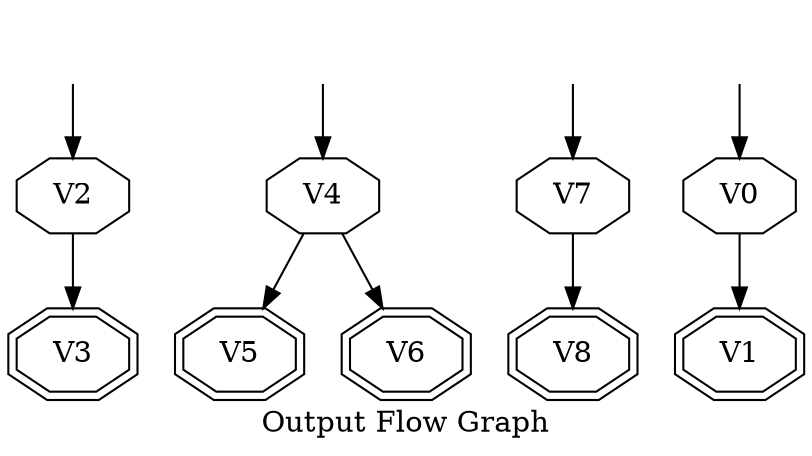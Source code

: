 digraph OFG {
  rankdir=TB;
  V3 [label = "V3", shape = "octagon", shape = "doubleoctagon"];
  V5 [label = "V5", shape = "octagon", shape = "doubleoctagon"];
  V8 [label = "V8", shape = "octagon", shape = "doubleoctagon"];
  V0 [label = "V0", shape = "octagon", ];
  V7 [label = "V7", shape = "octagon", ];
  V4 [label = "V4", shape = "octagon", ];
  V6 [label = "V6", shape = "octagon", shape = "doubleoctagon"];
  V1 [label = "V1", shape = "octagon", shape = "doubleoctagon"];
  V2 [label = "V2", shape = "octagon", ];
  V0FakedSrc [ label="", shape="none" ];
  V0FakedSrc -> V0;
  V0 -> V1;
  V7FakedSrc [ label="", shape="none" ];
  V7FakedSrc -> V7;
  V7 -> V8;
  V4FakedSrc [ label="", shape="none" ];
  V4FakedSrc -> V4;
  V4 -> V5;
  V4 -> V6;
  V2FakedSrc [ label="", shape="none" ];
  V2FakedSrc -> V2;
  V2 -> V3;
  label="Output Flow Graph";
}
